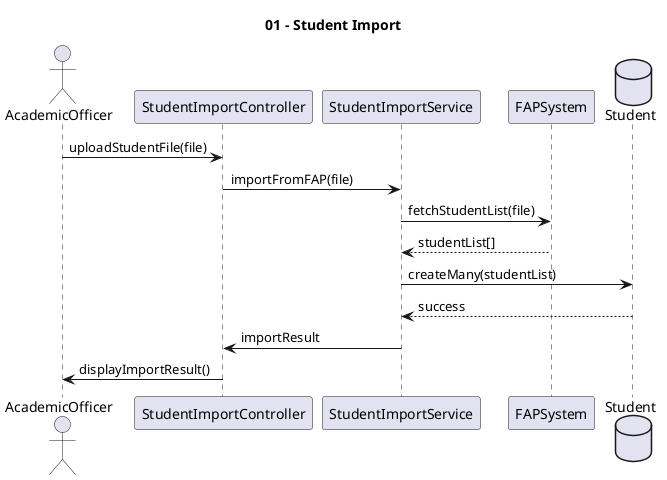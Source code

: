 @startuml
title 01 - Student Import

actor AcademicOfficer
participant StudentImportController
participant StudentImportService
participant FAPSystem
database Student

AcademicOfficer -> StudentImportController : uploadStudentFile(file)
StudentImportController -> StudentImportService : importFromFAP(file)
StudentImportService -> FAPSystem : fetchStudentList(file)
FAPSystem --> StudentImportService : studentList[]
StudentImportService -> Student : createMany(studentList)
Student --> StudentImportService : success
StudentImportService -> StudentImportController : importResult
StudentImportController -> AcademicOfficer : displayImportResult()
@enduml